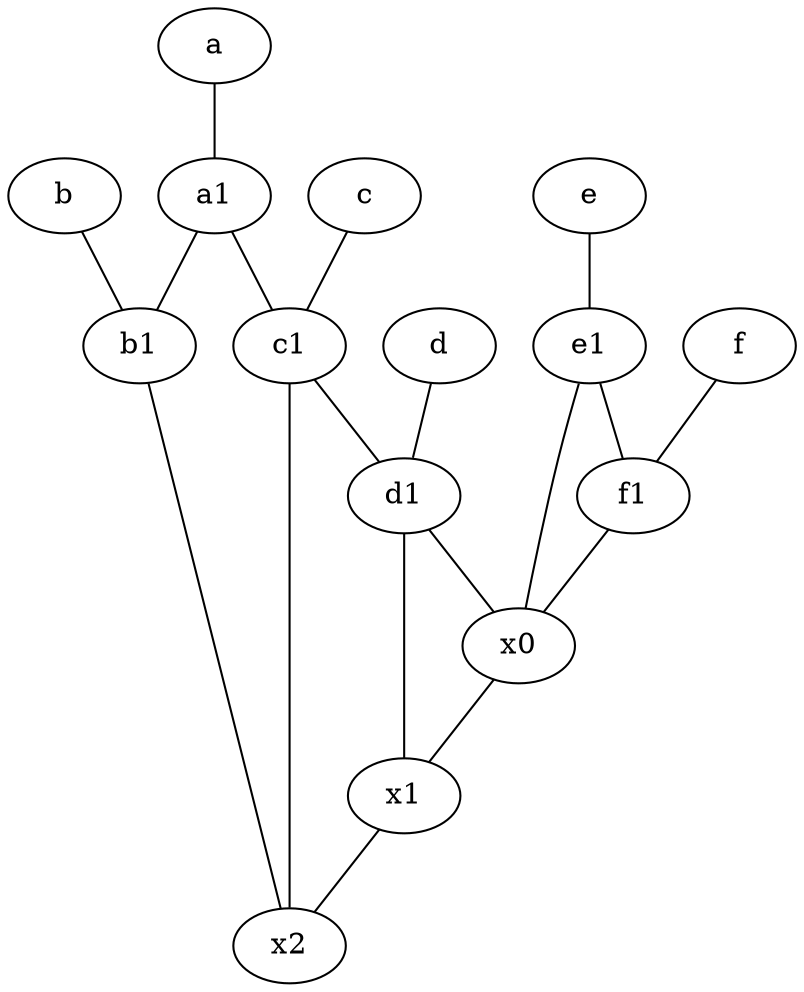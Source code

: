 graph {
	node [labelfontsize=50]
	f1 [labelfontsize=50 pos="3,8!"]
	a1 [labelfontsize=50 pos="8,3!"]
	a [labelfontsize=50 pos="8,2!"]
	x2 [labelfontsize=50]
	e [labelfontsize=50 pos="7,9!"]
	b1 [labelfontsize=50 pos="9,4!"]
	x1 [labelfontsize=50]
	d1 [labelfontsize=50 pos="3,5!"]
	c [labelfontsize=50 pos="4.5,2!"]
	b [labelfontsize=50 pos="10,4!"]
	x0 [labelfontsize=50]
	c1 [labelfontsize=50 pos="4.5,3!"]
	d [labelfontsize=50 pos="2,5!"]
	e1 [labelfontsize=50 pos="7,7!"]
	f [labelfontsize=50 pos="3,9!"]
	a1 -- c1
	c1 -- x2
	e1 -- x0
	f1 -- x0
	a -- a1
	a1 -- b1
	b1 -- x2
	f -- f1
	x0 -- x1
	c1 -- d1
	e1 -- f1
	d -- d1
	e -- e1
	d1 -- x0
	b -- b1
	d1 -- x1
	x1 -- x2
	c -- c1
}
